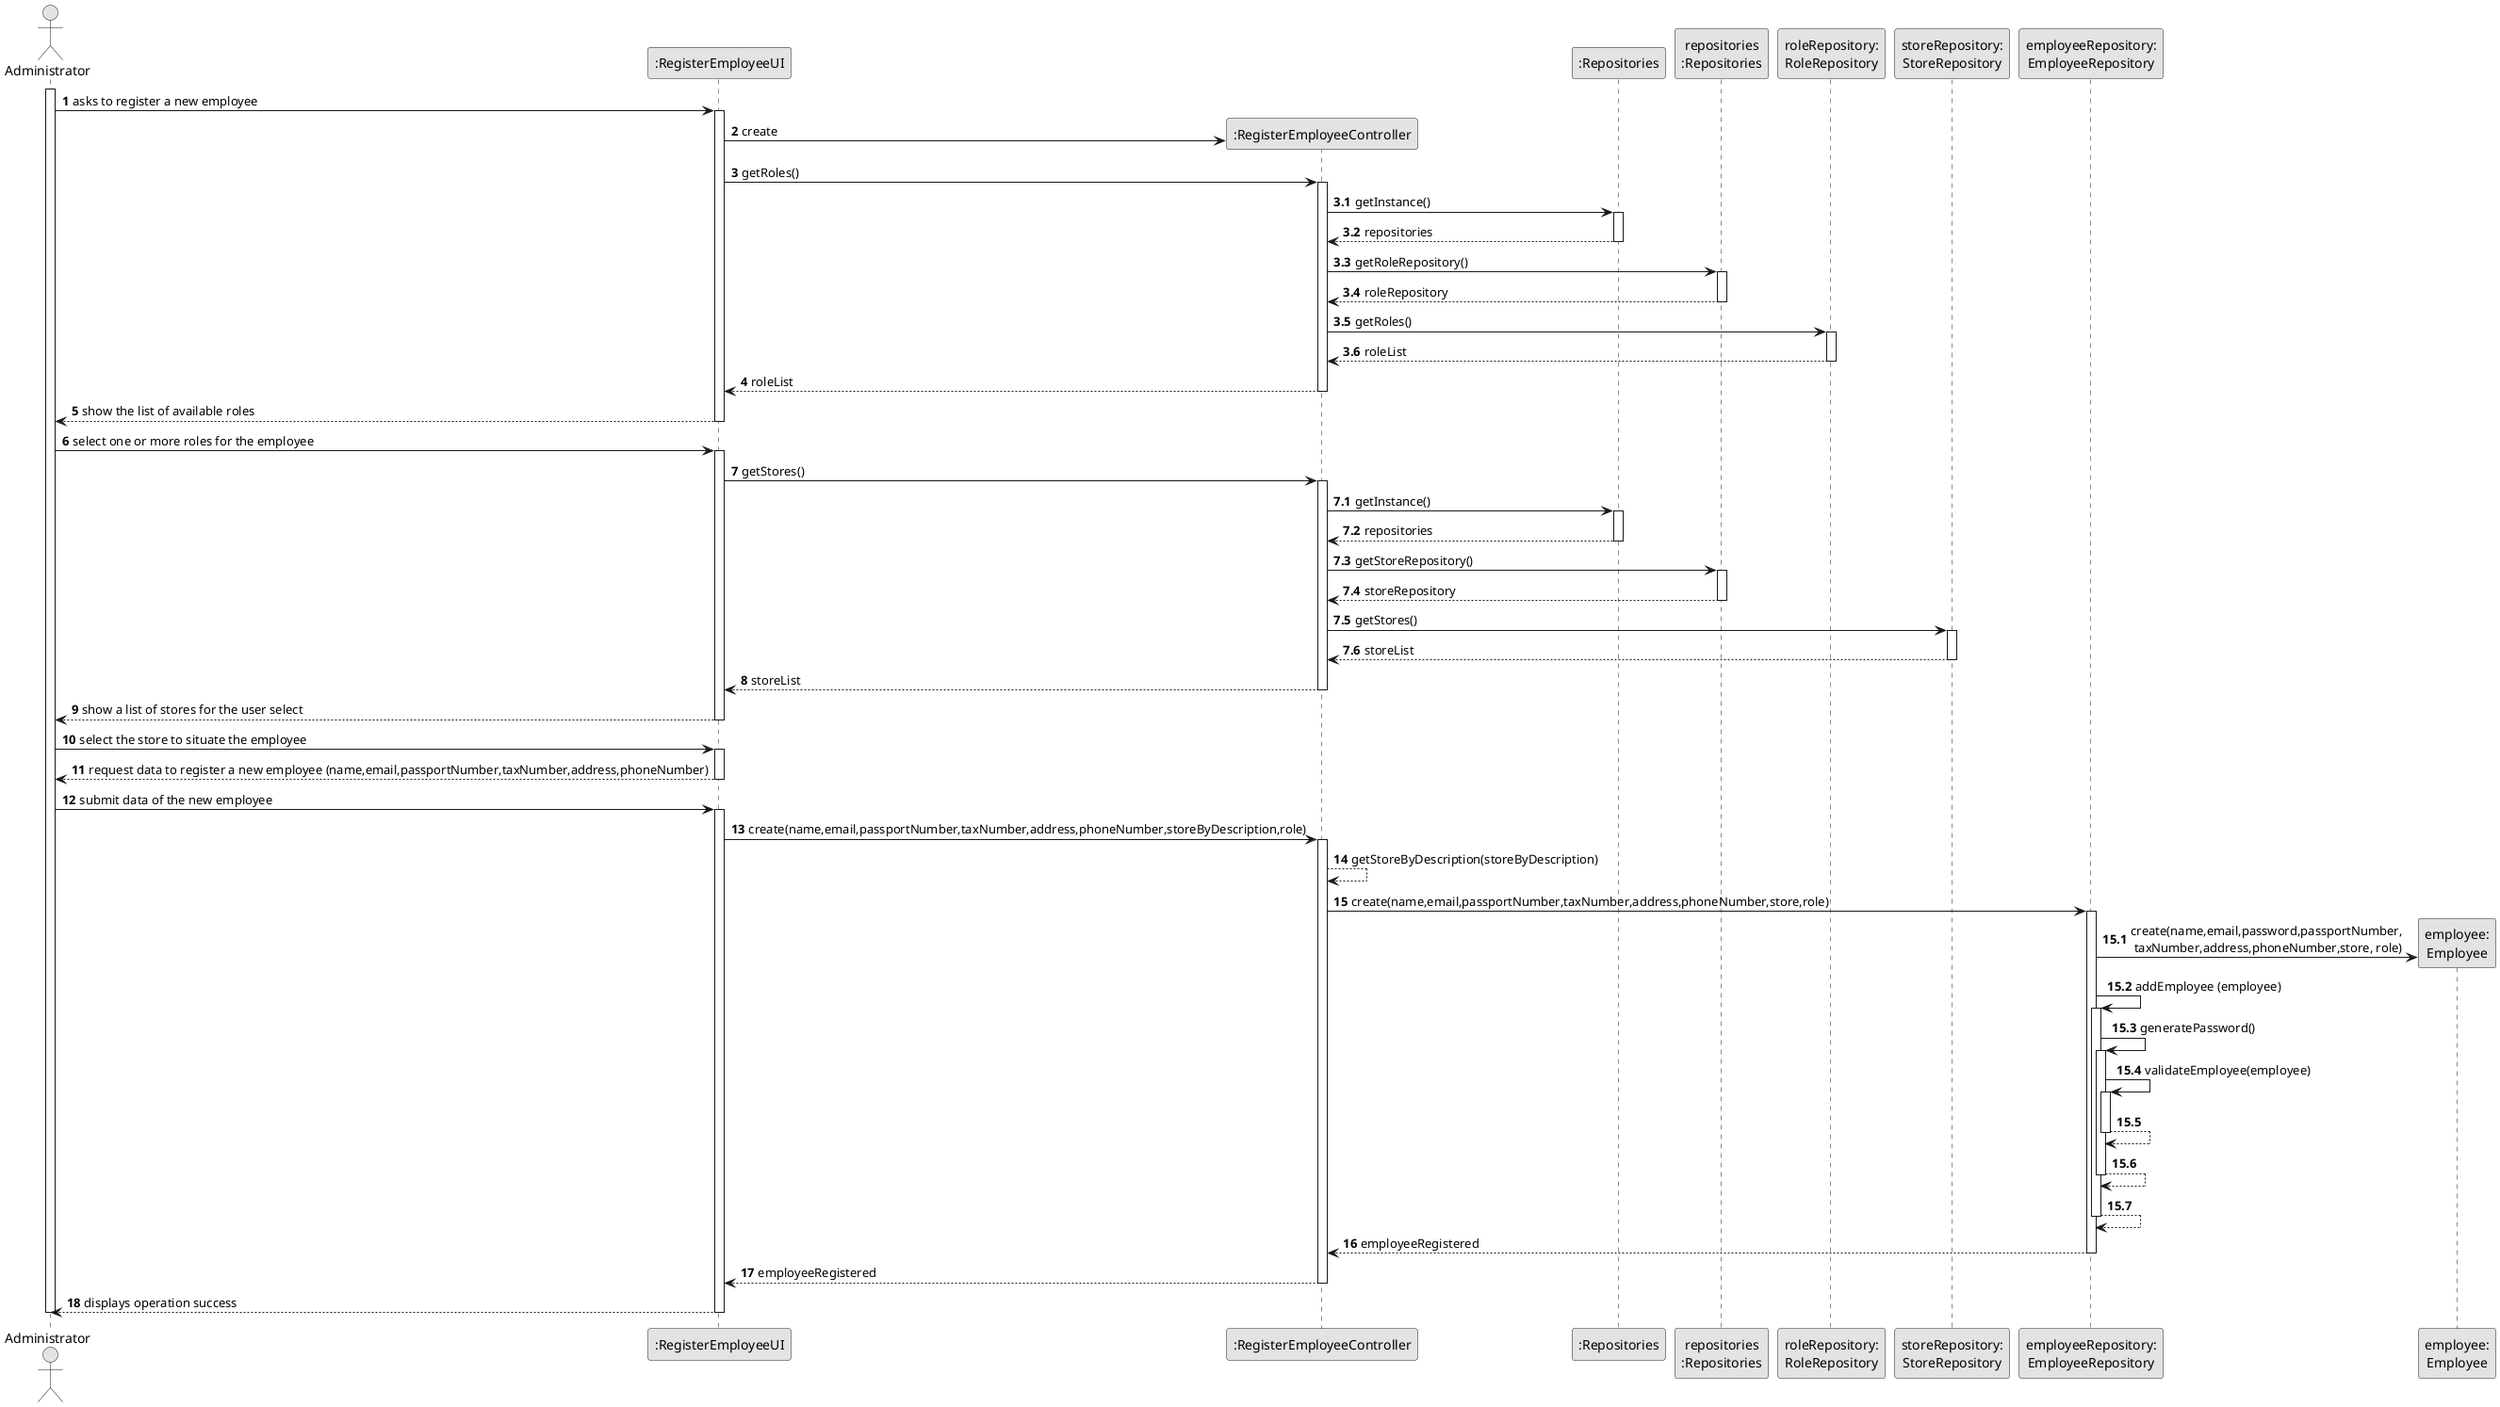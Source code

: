 @startuml
skinparam monochrome true
skinparam packageStyle rectangle
skinparam shadowing false

autonumber

'hide footbox
actor "Administrator" as ADM
participant ":RegisterEmployeeUI" as UI
participant ":RegisterEmployeeController" as CTRL
participant ":Repositories" as RepositorySingleton
participant "repositories\n:Repositories" as PLAT
participant "roleRepository:\nRoleRepository" as ROLR
participant "storeRepository:\nStoreRepository" as STRR
participant "employeeRepository:\nEmployeeRepository" as EMPR
participant "employee:\nEmployee" as EMPL

activate ADM
   ADM -> UI : asks to register a new employee

    activate UI

    UI-> CTRL** : create

    UI -> CTRL : getRoles()
                    activate CTRL
                    autonumber 3.1
                            CTRL -> RepositorySingleton : getInstance()
                            activate RepositorySingleton

                                RepositorySingleton --> CTRL: repositories
                            deactivate RepositorySingleton

                            CTRL -> PLAT : getRoleRepository()
                            activate PLAT

                                PLAT --> CTRL : roleRepository
                            deactivate PLAT

                            CTRL -> ROLR : getRoles()
                            activate ROLR

                                ROLR --> CTRL : roleList

                            deactivate ROLR



                        autonumber 4
                        CTRL-->UI :  roleList
                    deactivate CTRL
                    UI --> ADM : show the list of available roles

        deactivate UI

        ADM -> UI : select one or more roles for the employee

        activate UI

         UI -> CTRL : getStores()
                    activate CTRL
                    autonumber 7.1
                            CTRL -> RepositorySingleton : getInstance()
                            activate RepositorySingleton

                                RepositorySingleton --> CTRL: repositories
                            deactivate RepositorySingleton

                            CTRL -> PLAT : getStoreRepository()
                            activate PLAT

                                PLAT --> CTRL : storeRepository
                            deactivate PLAT

                            CTRL -> STRR : getStores()
                            activate STRR

                                STRR --> CTRL : storeList

                            deactivate STRR

                        autonumber 8
                        CTRL-->UI : storeList
                    deactivate CTRL
                    UI --> ADM : show a list of stores for the user select

        deactivate UI

    ADM -> UI : select the store to situate the employee
    activate UI

    UI --> ADM : request data to register a new employee (name,email,passportNumber,taxNumber,address,phoneNumber)

    deactivate UI

    ADM -> UI : submit data of the new employee

    activate UI



    UI -> CTRL: create(name,email,passportNumber,taxNumber,address,phoneNumber,storeByDescription,role)

    activate CTRL
     CTRL-->CTRL: getStoreByDescription(storeByDescription)
    CTRL -> EMPR: create(name,email,passportNumber,taxNumber,address,phoneNumber,store,role)

    activate EMPR


    autonumber 15.1

                    EMPR -> EMPL**: create(name,email,password,passportNumber,\n taxNumber,address,phoneNumber,store, role)
                    EMPR -> EMPR: addEmployee (employee)

                    activate EMPR
                            EMPR -> EMPR: generatePassword()

                            activate EMPR
                            EMPR -> EMPR: validateEmployee(employee)
                            activate EMPR
                                EMPR --> EMPR
                            deactivate EMPR
                            EMPR --> EMPR
                        deactivate EMPR
                        EMPR --> EMPR
                    deactivate EMPR

    autonumber 16

     EMPR --> CTRL:  employeeRegistered
     deactivate EMPR

     CTRL --> UI: employeeRegistered
     deactivate CTRL

        UI --> ADM : displays operation success

    deactivate UI
deactivate ADM

@enduml